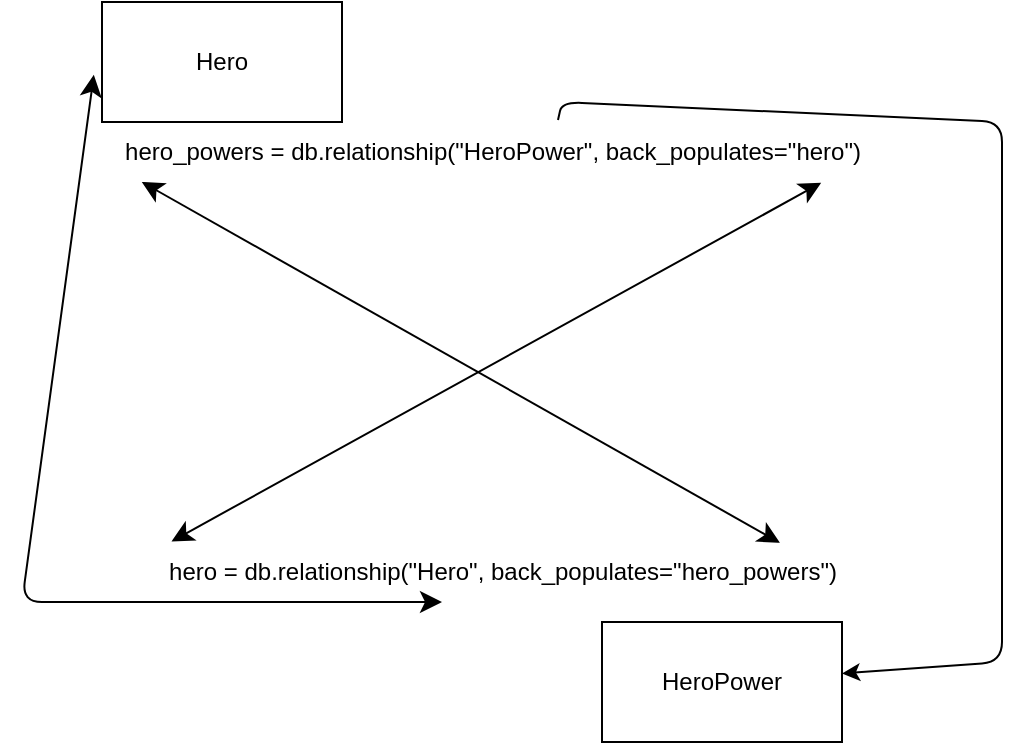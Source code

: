 <mxfile>
    <diagram id="8zKsLOUloLdxAGQ7RGN8" name="Page-1">
        <mxGraphModel dx="515" dy="494" grid="1" gridSize="10" guides="1" tooltips="1" connect="1" arrows="1" fold="1" page="1" pageScale="1" pageWidth="850" pageHeight="1100" math="0" shadow="0">
            <root>
                <mxCell id="0"/>
                <mxCell id="1" parent="0"/>
                <mxCell id="2" value="Hero" style="whiteSpace=wrap;html=1;" vertex="1" parent="1">
                    <mxGeometry x="100" y="120" width="120" height="60" as="geometry"/>
                </mxCell>
                <mxCell id="3" value="hero_powers = db.relationship(&quot;HeroPower&quot;, back_populates=&quot;hero&quot;)" style="text;html=1;align=center;verticalAlign=middle;resizable=0;points=[];autosize=1;strokeColor=none;fillColor=none;" vertex="1" parent="1">
                    <mxGeometry x="100" y="180" width="390" height="30" as="geometry"/>
                </mxCell>
                <mxCell id="4" value="HeroPower" style="whiteSpace=wrap;html=1;" vertex="1" parent="1">
                    <mxGeometry x="350" y="430" width="120" height="60" as="geometry"/>
                </mxCell>
                <mxCell id="5" value="hero = db.relationship(&quot;Hero&quot;, back_populates=&quot;hero_powers&quot;)" style="text;html=1;align=center;verticalAlign=middle;resizable=0;points=[];autosize=1;strokeColor=none;fillColor=none;" vertex="1" parent="1">
                    <mxGeometry x="120" y="390" width="360" height="30" as="geometry"/>
                </mxCell>
                <mxCell id="6" value="" style="edgeStyle=none;orthogonalLoop=1;jettySize=auto;html=1;endArrow=classic;startArrow=classic;endSize=8;startSize=8;exitX=0.922;exitY=1.014;exitDx=0;exitDy=0;exitPerimeter=0;entryX=0.041;entryY=-0.01;entryDx=0;entryDy=0;entryPerimeter=0;" edge="1" parent="1" source="3" target="5">
                    <mxGeometry width="100" relative="1" as="geometry">
                        <mxPoint x="100" y="380" as="sourcePoint"/>
                        <mxPoint x="200" y="380" as="targetPoint"/>
                        <Array as="points"/>
                    </mxGeometry>
                </mxCell>
                <mxCell id="7" value="" style="edgeStyle=none;orthogonalLoop=1;jettySize=auto;html=1;endArrow=classic;startArrow=classic;endSize=8;startSize=8;exitX=0.051;exitY=1;exitDx=0;exitDy=0;exitPerimeter=0;entryX=0.886;entryY=0.014;entryDx=0;entryDy=0;entryPerimeter=0;" edge="1" parent="1" source="3" target="5">
                    <mxGeometry width="100" relative="1" as="geometry">
                        <mxPoint x="450" y="320" as="sourcePoint"/>
                        <mxPoint x="550" y="320" as="targetPoint"/>
                        <Array as="points"/>
                    </mxGeometry>
                </mxCell>
                <mxCell id="8" value="" style="edgeStyle=none;orthogonalLoop=1;jettySize=auto;html=1;" edge="1" parent="1" target="4">
                    <mxGeometry width="100" relative="1" as="geometry">
                        <mxPoint x="328" y="179" as="sourcePoint"/>
                        <mxPoint x="560" y="180" as="targetPoint"/>
                        <Array as="points">
                            <mxPoint x="330" y="170"/>
                            <mxPoint x="550" y="180"/>
                            <mxPoint x="550" y="450"/>
                        </Array>
                    </mxGeometry>
                </mxCell>
                <mxCell id="9" value="" style="edgeStyle=none;orthogonalLoop=1;jettySize=auto;html=1;endArrow=classic;startArrow=classic;endSize=8;startSize=8;exitX=-0.034;exitY=0.607;exitDx=0;exitDy=0;exitPerimeter=0;" edge="1" parent="1" source="2">
                    <mxGeometry width="100" relative="1" as="geometry">
                        <mxPoint x="220" y="430" as="sourcePoint"/>
                        <mxPoint x="270" y="420" as="targetPoint"/>
                        <Array as="points">
                            <mxPoint x="60" y="420"/>
                        </Array>
                    </mxGeometry>
                </mxCell>
            </root>
        </mxGraphModel>
    </diagram>
</mxfile>